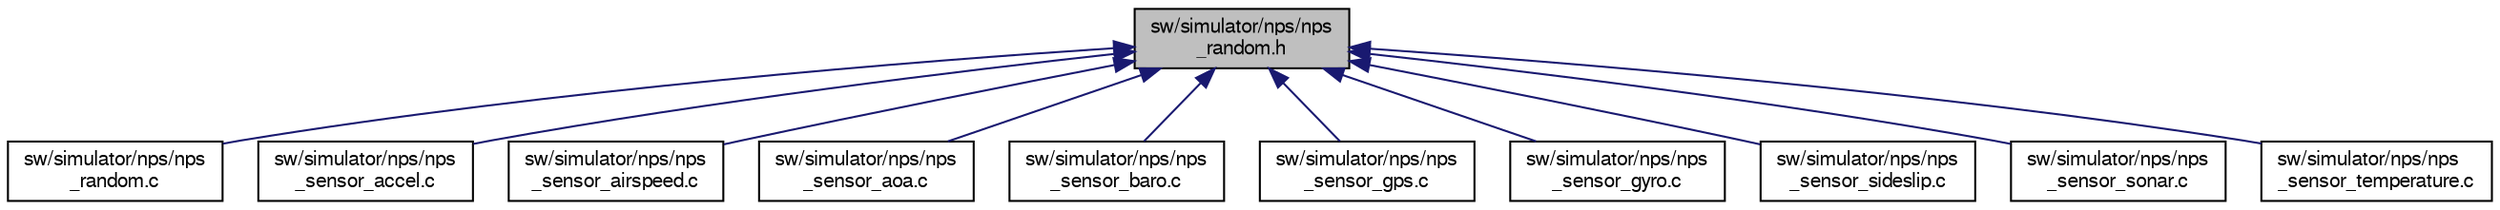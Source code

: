 digraph "sw/simulator/nps/nps_random.h"
{
  edge [fontname="FreeSans",fontsize="10",labelfontname="FreeSans",labelfontsize="10"];
  node [fontname="FreeSans",fontsize="10",shape=record];
  Node1 [label="sw/simulator/nps/nps\l_random.h",height=0.2,width=0.4,color="black", fillcolor="grey75", style="filled", fontcolor="black"];
  Node1 -> Node2 [dir="back",color="midnightblue",fontsize="10",style="solid",fontname="FreeSans"];
  Node2 [label="sw/simulator/nps/nps\l_random.c",height=0.2,width=0.4,color="black", fillcolor="white", style="filled",URL="$nps__random_8c.html"];
  Node1 -> Node3 [dir="back",color="midnightblue",fontsize="10",style="solid",fontname="FreeSans"];
  Node3 [label="sw/simulator/nps/nps\l_sensor_accel.c",height=0.2,width=0.4,color="black", fillcolor="white", style="filled",URL="$nps__sensor__accel_8c.html"];
  Node1 -> Node4 [dir="back",color="midnightblue",fontsize="10",style="solid",fontname="FreeSans"];
  Node4 [label="sw/simulator/nps/nps\l_sensor_airspeed.c",height=0.2,width=0.4,color="black", fillcolor="white", style="filled",URL="$nps__sensor__airspeed_8c.html",tooltip="Simulated airspeed for NPS simulator. "];
  Node1 -> Node5 [dir="back",color="midnightblue",fontsize="10",style="solid",fontname="FreeSans"];
  Node5 [label="sw/simulator/nps/nps\l_sensor_aoa.c",height=0.2,width=0.4,color="black", fillcolor="white", style="filled",URL="$nps__sensor__aoa_8c.html",tooltip="Simulated Angle of Attack of the Wind for NPS simulator. "];
  Node1 -> Node6 [dir="back",color="midnightblue",fontsize="10",style="solid",fontname="FreeSans"];
  Node6 [label="sw/simulator/nps/nps\l_sensor_baro.c",height=0.2,width=0.4,color="black", fillcolor="white", style="filled",URL="$nps__sensor__baro_8c.html"];
  Node1 -> Node7 [dir="back",color="midnightblue",fontsize="10",style="solid",fontname="FreeSans"];
  Node7 [label="sw/simulator/nps/nps\l_sensor_gps.c",height=0.2,width=0.4,color="black", fillcolor="white", style="filled",URL="$nps__sensor__gps_8c.html"];
  Node1 -> Node8 [dir="back",color="midnightblue",fontsize="10",style="solid",fontname="FreeSans"];
  Node8 [label="sw/simulator/nps/nps\l_sensor_gyro.c",height=0.2,width=0.4,color="black", fillcolor="white", style="filled",URL="$nps__sensor__gyro_8c.html"];
  Node1 -> Node9 [dir="back",color="midnightblue",fontsize="10",style="solid",fontname="FreeSans"];
  Node9 [label="sw/simulator/nps/nps\l_sensor_sideslip.c",height=0.2,width=0.4,color="black", fillcolor="white", style="filled",URL="$nps__sensor__sideslip_8c.html",tooltip="Simulated Angle of Attack of the Wind for NPS simulator. "];
  Node1 -> Node10 [dir="back",color="midnightblue",fontsize="10",style="solid",fontname="FreeSans"];
  Node10 [label="sw/simulator/nps/nps\l_sensor_sonar.c",height=0.2,width=0.4,color="black", fillcolor="white", style="filled",URL="$nps__sensor__sonar_8c.html",tooltip="Simulated sonar for NPS simulator. "];
  Node1 -> Node11 [dir="back",color="midnightblue",fontsize="10",style="solid",fontname="FreeSans"];
  Node11 [label="sw/simulator/nps/nps\l_sensor_temperature.c",height=0.2,width=0.4,color="black", fillcolor="white", style="filled",URL="$nps__sensor__temperature_8c.html"];
}
